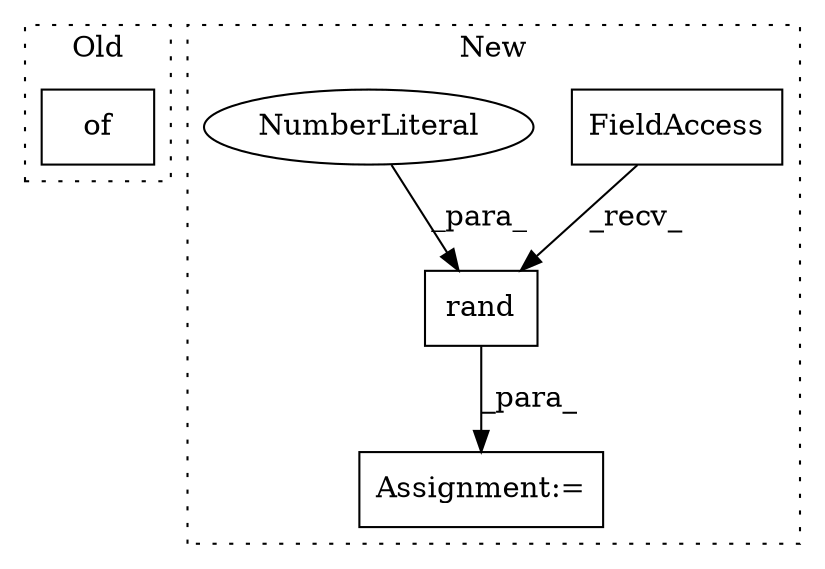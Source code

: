 digraph G {
subgraph cluster0 {
1 [label="of" a="32" s="5022" l="4" shape="box"];
label = "Old";
style="dotted";
}
subgraph cluster1 {
2 [label="rand" a="32" s="3313,3348" l="5,1" shape="box"];
3 [label="FieldAccess" a="22" s="3300" l="12" shape="box"];
4 [label="Assignment:=" a="7" s="3365" l="1" shape="box"];
5 [label="NumberLiteral" a="34" s="3318" l="1" shape="ellipse"];
label = "New";
style="dotted";
}
2 -> 4 [label="_para_"];
3 -> 2 [label="_recv_"];
5 -> 2 [label="_para_"];
}